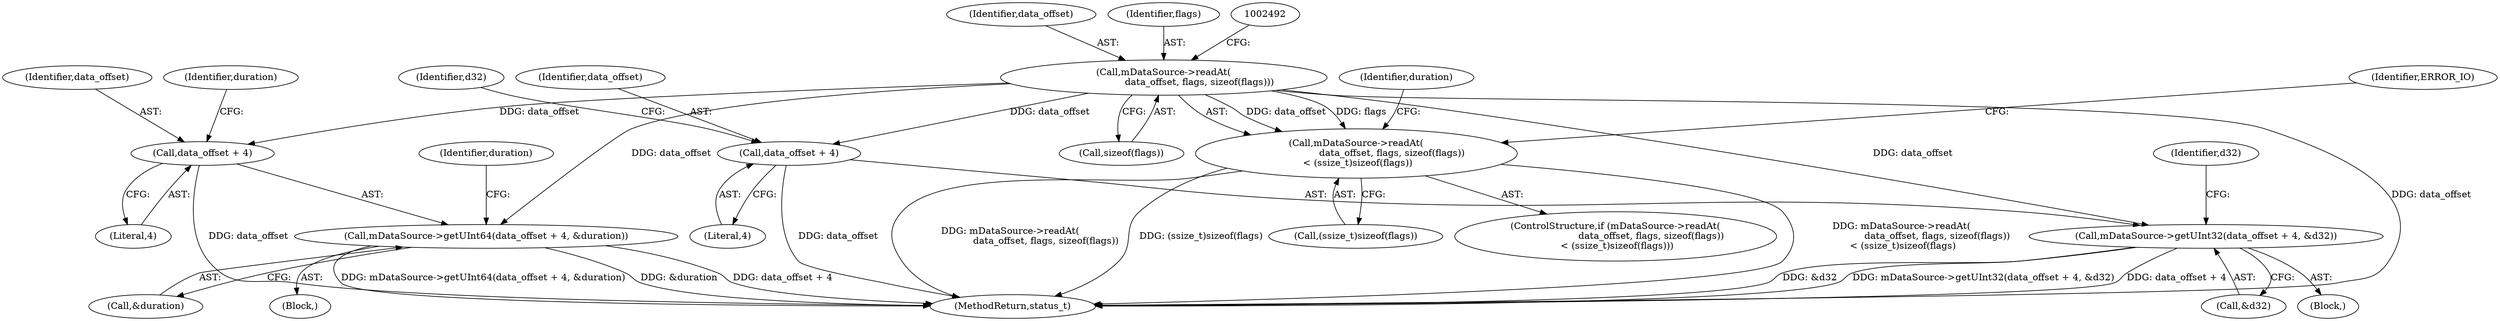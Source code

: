 digraph "0_Android_f4a88c8ed4f8186b3d6e2852993e063fc33ff231@API" {
"1002486" [label="(Call,mDataSource->readAt(\n                        data_offset, flags, sizeof(flags)))"];
"1002485" [label="(Call,mDataSource->readAt(\n                        data_offset, flags, sizeof(flags))\n < (ssize_t)sizeof(flags))"];
"1002516" [label="(Call,mDataSource->getUInt64(data_offset + 4, &duration))"];
"1002517" [label="(Call,data_offset + 4)"];
"1002539" [label="(Call,mDataSource->getUInt32(data_offset + 4, &d32))"];
"1002540" [label="(Call,data_offset + 4)"];
"1002487" [label="(Identifier,data_offset)"];
"1002540" [label="(Call,data_offset + 4)"];
"1002524" [label="(Identifier,duration)"];
"1002491" [label="(Call,(ssize_t)sizeof(flags))"];
"1002516" [label="(Call,mDataSource->getUInt64(data_offset + 4, &duration))"];
"1002541" [label="(Identifier,data_offset)"];
"1002543" [label="(Call,&d32)"];
"1002539" [label="(Call,mDataSource->getUInt32(data_offset + 4, &d32))"];
"1002537" [label="(Block,)"];
"1002544" [label="(Identifier,d32)"];
"1002486" [label="(Call,mDataSource->readAt(\n                        data_offset, flags, sizeof(flags)))"];
"1002519" [label="(Literal,4)"];
"1002497" [label="(Identifier,ERROR_IO)"];
"1002508" [label="(Block,)"];
"1002542" [label="(Literal,4)"];
"1002547" [label="(Identifier,d32)"];
"1002488" [label="(Identifier,flags)"];
"1002517" [label="(Call,data_offset + 4)"];
"1002911" [label="(MethodReturn,status_t)"];
"1002520" [label="(Call,&duration)"];
"1002518" [label="(Identifier,data_offset)"];
"1002489" [label="(Call,sizeof(flags))"];
"1002500" [label="(Identifier,duration)"];
"1002485" [label="(Call,mDataSource->readAt(\n                        data_offset, flags, sizeof(flags))\n < (ssize_t)sizeof(flags))"];
"1002484" [label="(ControlStructure,if (mDataSource->readAt(\n                        data_offset, flags, sizeof(flags))\n < (ssize_t)sizeof(flags)))"];
"1002521" [label="(Identifier,duration)"];
"1002486" -> "1002485"  [label="AST: "];
"1002486" -> "1002489"  [label="CFG: "];
"1002487" -> "1002486"  [label="AST: "];
"1002488" -> "1002486"  [label="AST: "];
"1002489" -> "1002486"  [label="AST: "];
"1002492" -> "1002486"  [label="CFG: "];
"1002486" -> "1002911"  [label="DDG: data_offset"];
"1002486" -> "1002485"  [label="DDG: data_offset"];
"1002486" -> "1002485"  [label="DDG: flags"];
"1002486" -> "1002516"  [label="DDG: data_offset"];
"1002486" -> "1002517"  [label="DDG: data_offset"];
"1002486" -> "1002539"  [label="DDG: data_offset"];
"1002486" -> "1002540"  [label="DDG: data_offset"];
"1002485" -> "1002484"  [label="AST: "];
"1002485" -> "1002491"  [label="CFG: "];
"1002491" -> "1002485"  [label="AST: "];
"1002497" -> "1002485"  [label="CFG: "];
"1002500" -> "1002485"  [label="CFG: "];
"1002485" -> "1002911"  [label="DDG: mDataSource->readAt(\n                        data_offset, flags, sizeof(flags))\n < (ssize_t)sizeof(flags)"];
"1002485" -> "1002911"  [label="DDG: mDataSource->readAt(\n                        data_offset, flags, sizeof(flags))"];
"1002485" -> "1002911"  [label="DDG: (ssize_t)sizeof(flags)"];
"1002516" -> "1002508"  [label="AST: "];
"1002516" -> "1002520"  [label="CFG: "];
"1002517" -> "1002516"  [label="AST: "];
"1002520" -> "1002516"  [label="AST: "];
"1002524" -> "1002516"  [label="CFG: "];
"1002516" -> "1002911"  [label="DDG: mDataSource->getUInt64(data_offset + 4, &duration)"];
"1002516" -> "1002911"  [label="DDG: &duration"];
"1002516" -> "1002911"  [label="DDG: data_offset + 4"];
"1002517" -> "1002519"  [label="CFG: "];
"1002518" -> "1002517"  [label="AST: "];
"1002519" -> "1002517"  [label="AST: "];
"1002521" -> "1002517"  [label="CFG: "];
"1002517" -> "1002911"  [label="DDG: data_offset"];
"1002539" -> "1002537"  [label="AST: "];
"1002539" -> "1002543"  [label="CFG: "];
"1002540" -> "1002539"  [label="AST: "];
"1002543" -> "1002539"  [label="AST: "];
"1002547" -> "1002539"  [label="CFG: "];
"1002539" -> "1002911"  [label="DDG: &d32"];
"1002539" -> "1002911"  [label="DDG: mDataSource->getUInt32(data_offset + 4, &d32)"];
"1002539" -> "1002911"  [label="DDG: data_offset + 4"];
"1002540" -> "1002542"  [label="CFG: "];
"1002541" -> "1002540"  [label="AST: "];
"1002542" -> "1002540"  [label="AST: "];
"1002544" -> "1002540"  [label="CFG: "];
"1002540" -> "1002911"  [label="DDG: data_offset"];
}
